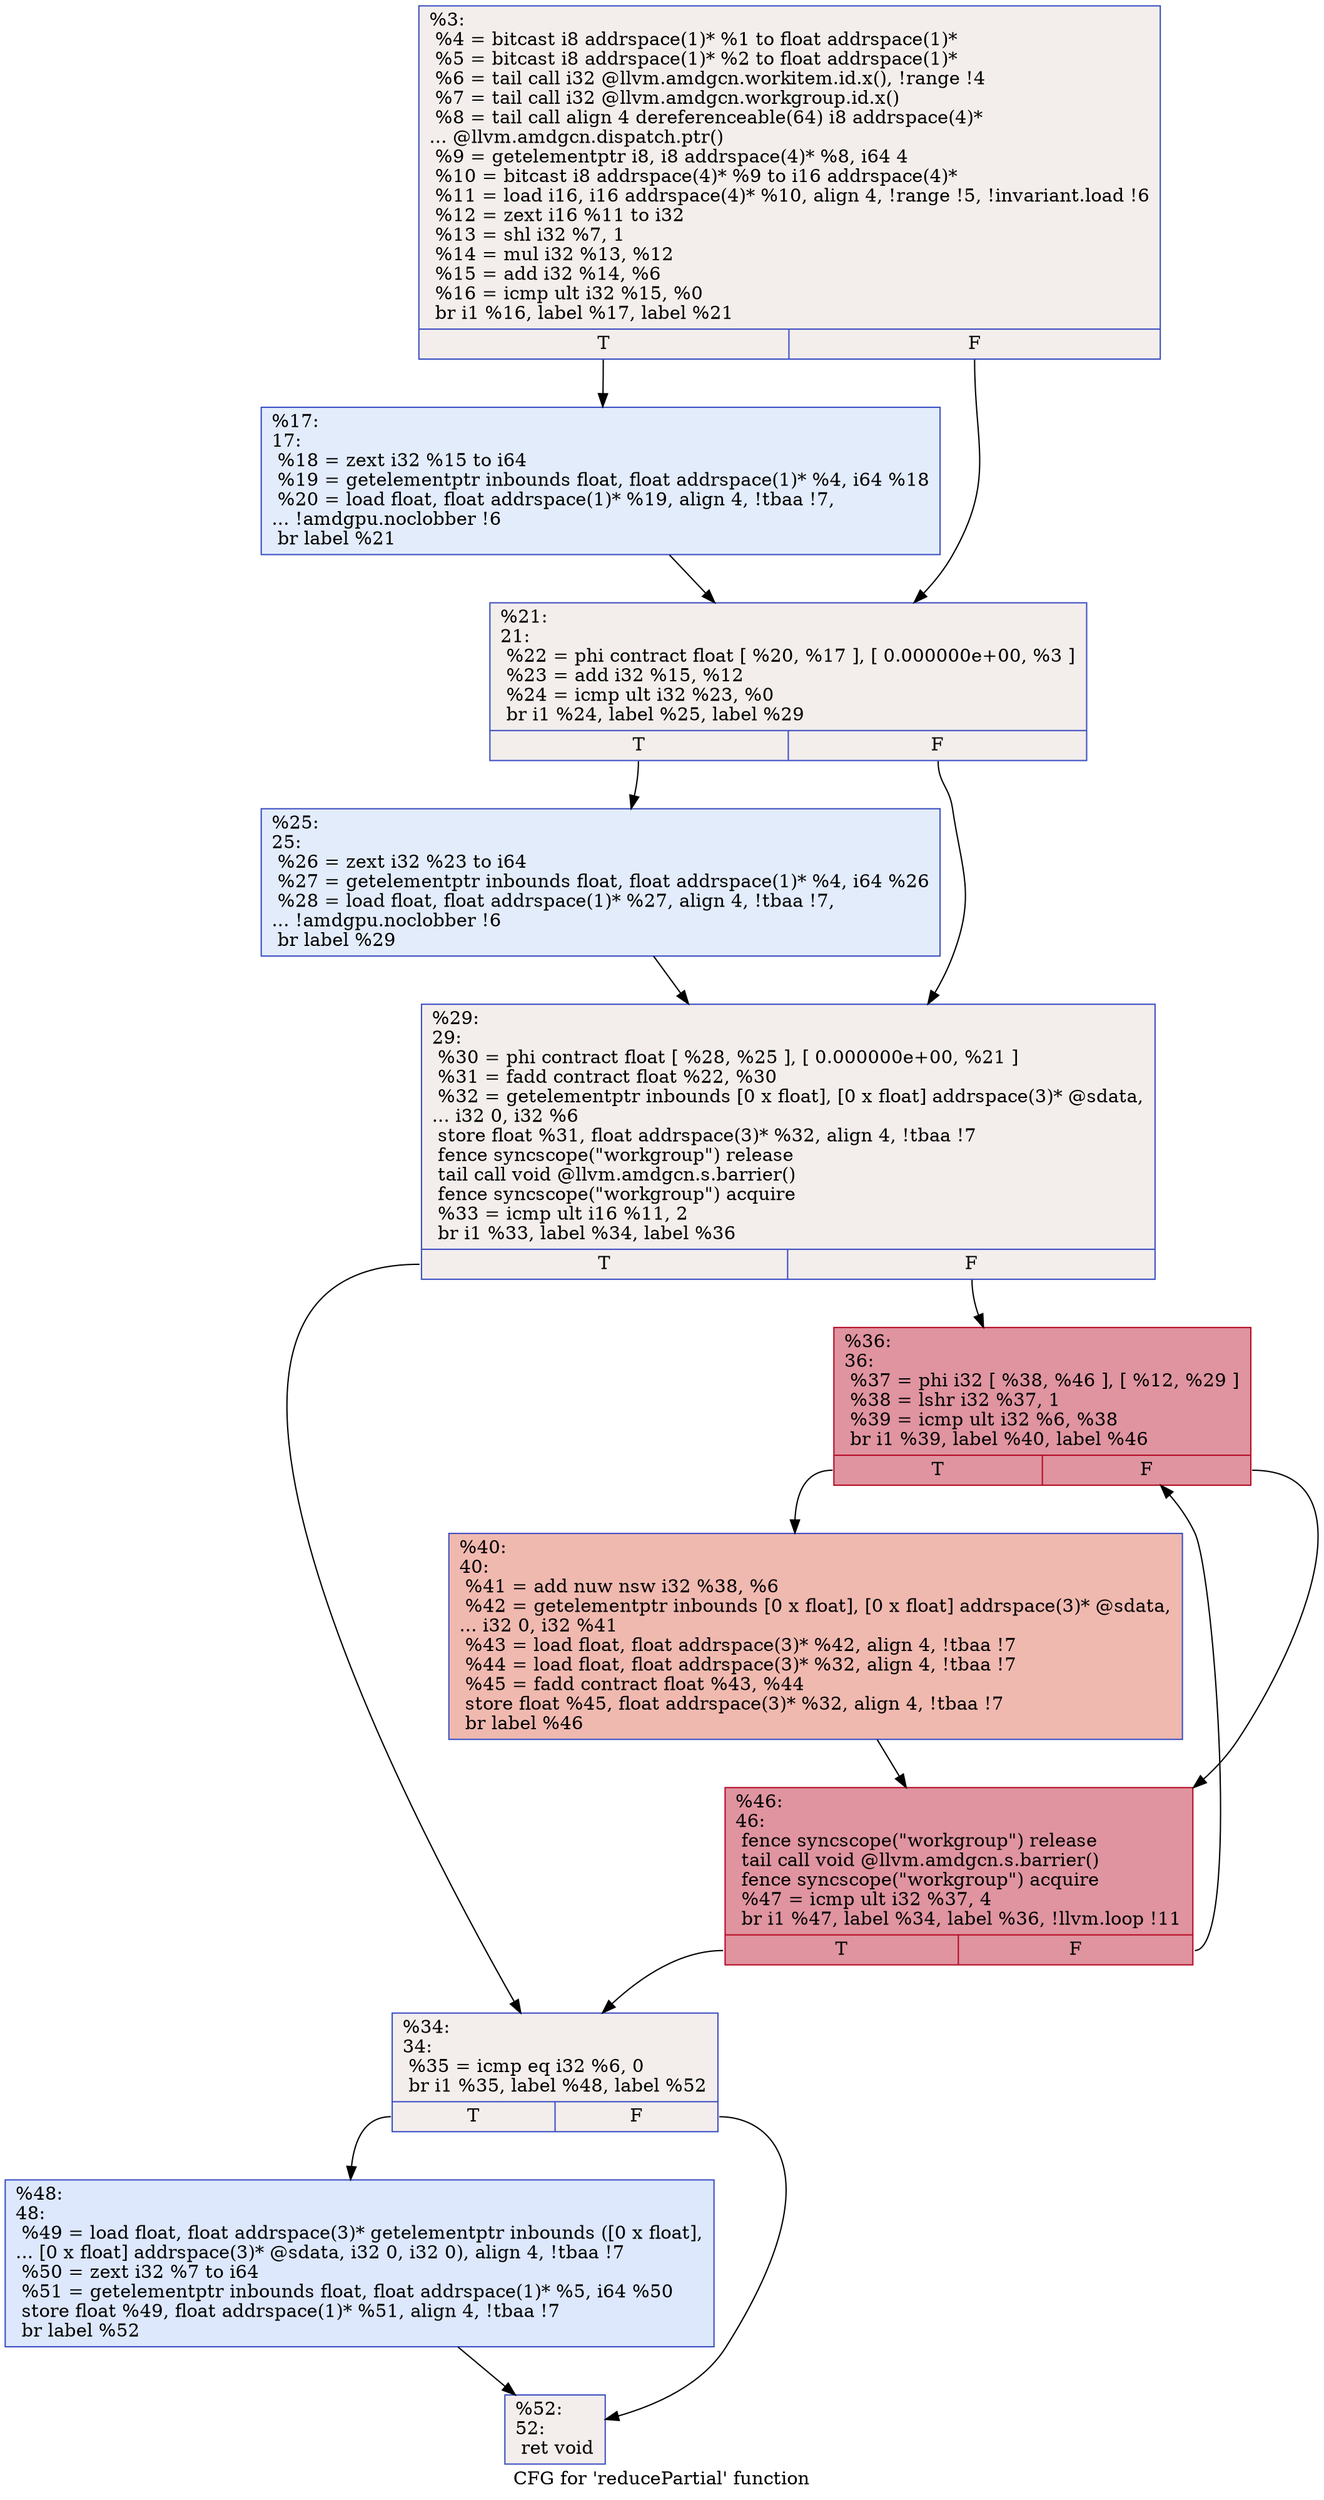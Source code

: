 digraph "CFG for 'reducePartial' function" {
	label="CFG for 'reducePartial' function";

	Node0x558f110 [shape=record,color="#3d50c3ff", style=filled, fillcolor="#e3d9d370",label="{%3:\l  %4 = bitcast i8 addrspace(1)* %1 to float addrspace(1)*\l  %5 = bitcast i8 addrspace(1)* %2 to float addrspace(1)*\l  %6 = tail call i32 @llvm.amdgcn.workitem.id.x(), !range !4\l  %7 = tail call i32 @llvm.amdgcn.workgroup.id.x()\l  %8 = tail call align 4 dereferenceable(64) i8 addrspace(4)*\l... @llvm.amdgcn.dispatch.ptr()\l  %9 = getelementptr i8, i8 addrspace(4)* %8, i64 4\l  %10 = bitcast i8 addrspace(4)* %9 to i16 addrspace(4)*\l  %11 = load i16, i16 addrspace(4)* %10, align 4, !range !5, !invariant.load !6\l  %12 = zext i16 %11 to i32\l  %13 = shl i32 %7, 1\l  %14 = mul i32 %13, %12\l  %15 = add i32 %14, %6\l  %16 = icmp ult i32 %15, %0\l  br i1 %16, label %17, label %21\l|{<s0>T|<s1>F}}"];
	Node0x558f110:s0 -> Node0x55903c0;
	Node0x558f110:s1 -> Node0x55912c0;
	Node0x55903c0 [shape=record,color="#3d50c3ff", style=filled, fillcolor="#bfd3f670",label="{%17:\l17:                                               \l  %18 = zext i32 %15 to i64\l  %19 = getelementptr inbounds float, float addrspace(1)* %4, i64 %18\l  %20 = load float, float addrspace(1)* %19, align 4, !tbaa !7,\l... !amdgpu.noclobber !6\l  br label %21\l}"];
	Node0x55903c0 -> Node0x55912c0;
	Node0x55912c0 [shape=record,color="#3d50c3ff", style=filled, fillcolor="#e3d9d370",label="{%21:\l21:                                               \l  %22 = phi contract float [ %20, %17 ], [ 0.000000e+00, %3 ]\l  %23 = add i32 %15, %12\l  %24 = icmp ult i32 %23, %0\l  br i1 %24, label %25, label %29\l|{<s0>T|<s1>F}}"];
	Node0x55912c0:s0 -> Node0x5592990;
	Node0x55912c0:s1 -> Node0x5592a20;
	Node0x5592990 [shape=record,color="#3d50c3ff", style=filled, fillcolor="#bfd3f670",label="{%25:\l25:                                               \l  %26 = zext i32 %23 to i64\l  %27 = getelementptr inbounds float, float addrspace(1)* %4, i64 %26\l  %28 = load float, float addrspace(1)* %27, align 4, !tbaa !7,\l... !amdgpu.noclobber !6\l  br label %29\l}"];
	Node0x5592990 -> Node0x5592a20;
	Node0x5592a20 [shape=record,color="#3d50c3ff", style=filled, fillcolor="#e3d9d370",label="{%29:\l29:                                               \l  %30 = phi contract float [ %28, %25 ], [ 0.000000e+00, %21 ]\l  %31 = fadd contract float %22, %30\l  %32 = getelementptr inbounds [0 x float], [0 x float] addrspace(3)* @sdata,\l... i32 0, i32 %6\l  store float %31, float addrspace(3)* %32, align 4, !tbaa !7\l  fence syncscope(\"workgroup\") release\l  tail call void @llvm.amdgcn.s.barrier()\l  fence syncscope(\"workgroup\") acquire\l  %33 = icmp ult i16 %11, 2\l  br i1 %33, label %34, label %36\l|{<s0>T|<s1>F}}"];
	Node0x5592a20:s0 -> Node0x5593a60;
	Node0x5592a20:s1 -> Node0x5593af0;
	Node0x5593a60 [shape=record,color="#3d50c3ff", style=filled, fillcolor="#e3d9d370",label="{%34:\l34:                                               \l  %35 = icmp eq i32 %6, 0\l  br i1 %35, label %48, label %52\l|{<s0>T|<s1>F}}"];
	Node0x5593a60:s0 -> Node0x5593cc0;
	Node0x5593a60:s1 -> Node0x5593d10;
	Node0x5593af0 [shape=record,color="#b70d28ff", style=filled, fillcolor="#b70d2870",label="{%36:\l36:                                               \l  %37 = phi i32 [ %38, %46 ], [ %12, %29 ]\l  %38 = lshr i32 %37, 1\l  %39 = icmp ult i32 %6, %38\l  br i1 %39, label %40, label %46\l|{<s0>T|<s1>F}}"];
	Node0x5593af0:s0 -> Node0x55940e0;
	Node0x5593af0:s1 -> Node0x5593e80;
	Node0x55940e0 [shape=record,color="#3d50c3ff", style=filled, fillcolor="#de614d70",label="{%40:\l40:                                               \l  %41 = add nuw nsw i32 %38, %6\l  %42 = getelementptr inbounds [0 x float], [0 x float] addrspace(3)* @sdata,\l... i32 0, i32 %41\l  %43 = load float, float addrspace(3)* %42, align 4, !tbaa !7\l  %44 = load float, float addrspace(3)* %32, align 4, !tbaa !7\l  %45 = fadd contract float %43, %44\l  store float %45, float addrspace(3)* %32, align 4, !tbaa !7\l  br label %46\l}"];
	Node0x55940e0 -> Node0x5593e80;
	Node0x5593e80 [shape=record,color="#b70d28ff", style=filled, fillcolor="#b70d2870",label="{%46:\l46:                                               \l  fence syncscope(\"workgroup\") release\l  tail call void @llvm.amdgcn.s.barrier()\l  fence syncscope(\"workgroup\") acquire\l  %47 = icmp ult i32 %37, 4\l  br i1 %47, label %34, label %36, !llvm.loop !11\l|{<s0>T|<s1>F}}"];
	Node0x5593e80:s0 -> Node0x5593a60;
	Node0x5593e80:s1 -> Node0x5593af0;
	Node0x5593cc0 [shape=record,color="#3d50c3ff", style=filled, fillcolor="#b2ccfb70",label="{%48:\l48:                                               \l  %49 = load float, float addrspace(3)* getelementptr inbounds ([0 x float],\l... [0 x float] addrspace(3)* @sdata, i32 0, i32 0), align 4, !tbaa !7\l  %50 = zext i32 %7 to i64\l  %51 = getelementptr inbounds float, float addrspace(1)* %5, i64 %50\l  store float %49, float addrspace(1)* %51, align 4, !tbaa !7\l  br label %52\l}"];
	Node0x5593cc0 -> Node0x5593d10;
	Node0x5593d10 [shape=record,color="#3d50c3ff", style=filled, fillcolor="#e3d9d370",label="{%52:\l52:                                               \l  ret void\l}"];
}

